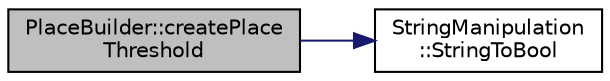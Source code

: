 digraph "PlaceBuilder::createPlaceThreshold"
{
  edge [fontname="Helvetica",fontsize="10",labelfontname="Helvetica",labelfontsize="10"];
  node [fontname="Helvetica",fontsize="10",shape=record];
  rankdir="LR";
  Node1 [label="PlaceBuilder::createPlace\lThreshold",height=0.2,width=0.4,color="black", fillcolor="grey75", style="filled", fontcolor="black"];
  Node1 -> Node2 [color="midnightblue",fontsize="10",style="solid",fontname="Helvetica"];
  Node2 [label="StringManipulation\l::StringToBool",height=0.2,width=0.4,color="black", fillcolor="white", style="filled",URL="$d5/d2b/namespace_string_manipulation.html#a0baa707fc46dac7faf25b279ca1633a4"];
}
